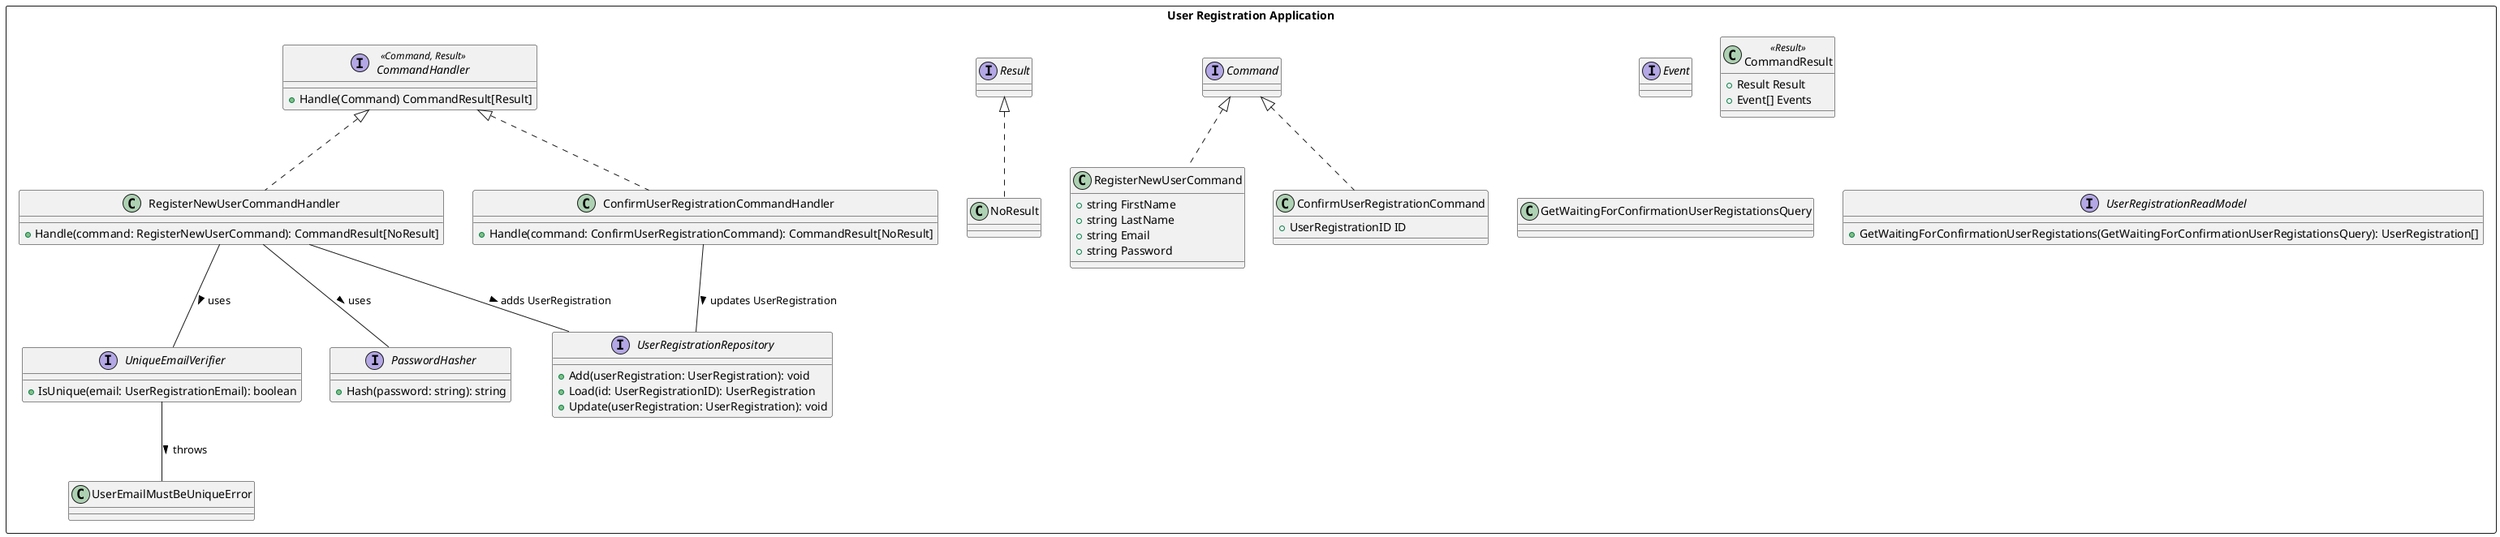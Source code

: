 @startuml C4-UserRegistration-Application

package "User Registration Application" << Rectangle >> {

    interface Event {}
    interface Command {}
    interface Result {}

    class NoResult implements Result {}

    class CommandResult << Result >> {
        + Result Result
        + Event[] Events
    }

    interface CommandHandler << Command, Result >> {
        + Handle(Command) CommandResult[Result]
    }

    interface UserRegistrationRepository {
        + Add(userRegistration: UserRegistration): void
        + Load(id: UserRegistrationID): UserRegistration
        + Update(userRegistration: UserRegistration): void
    }

    interface UniqueEmailVerifier {
        + IsUnique(email: UserRegistrationEmail): boolean
    }

    class UserEmailMustBeUniqueError {}

    interface PasswordHasher {
        + Hash(password: string): string
    }

    class RegisterNewUserCommand implements Command {
        + string FirstName
        + string LastName
        + string Email
        + string Password
    }

    class RegisterNewUserCommandHandler implements CommandHandler {
        + Handle(command: RegisterNewUserCommand): CommandResult[NoResult]
    }

    class ConfirmUserRegistrationCommand implements Command {
        + UserRegistrationID ID
    }

    class ConfirmUserRegistrationCommandHandler implements CommandHandler {
        + Handle(command: ConfirmUserRegistrationCommand): CommandResult[NoResult]
    }

    class GetWaitingForConfirmationUserRegistationsQuery {}

    interface UserRegistrationReadModel {
        + GetWaitingForConfirmationUserRegistations(GetWaitingForConfirmationUserRegistationsQuery): UserRegistration[]
    }

    RegisterNewUserCommandHandler -- UniqueEmailVerifier: uses >
    UniqueEmailVerifier -- UserEmailMustBeUniqueError : throws >
    RegisterNewUserCommandHandler -- PasswordHasher: uses >
    RegisterNewUserCommandHandler -- UserRegistrationRepository: adds UserRegistration >

    ConfirmUserRegistrationCommandHandler -- UserRegistrationRepository: updates UserRegistration >

}

@enduml
